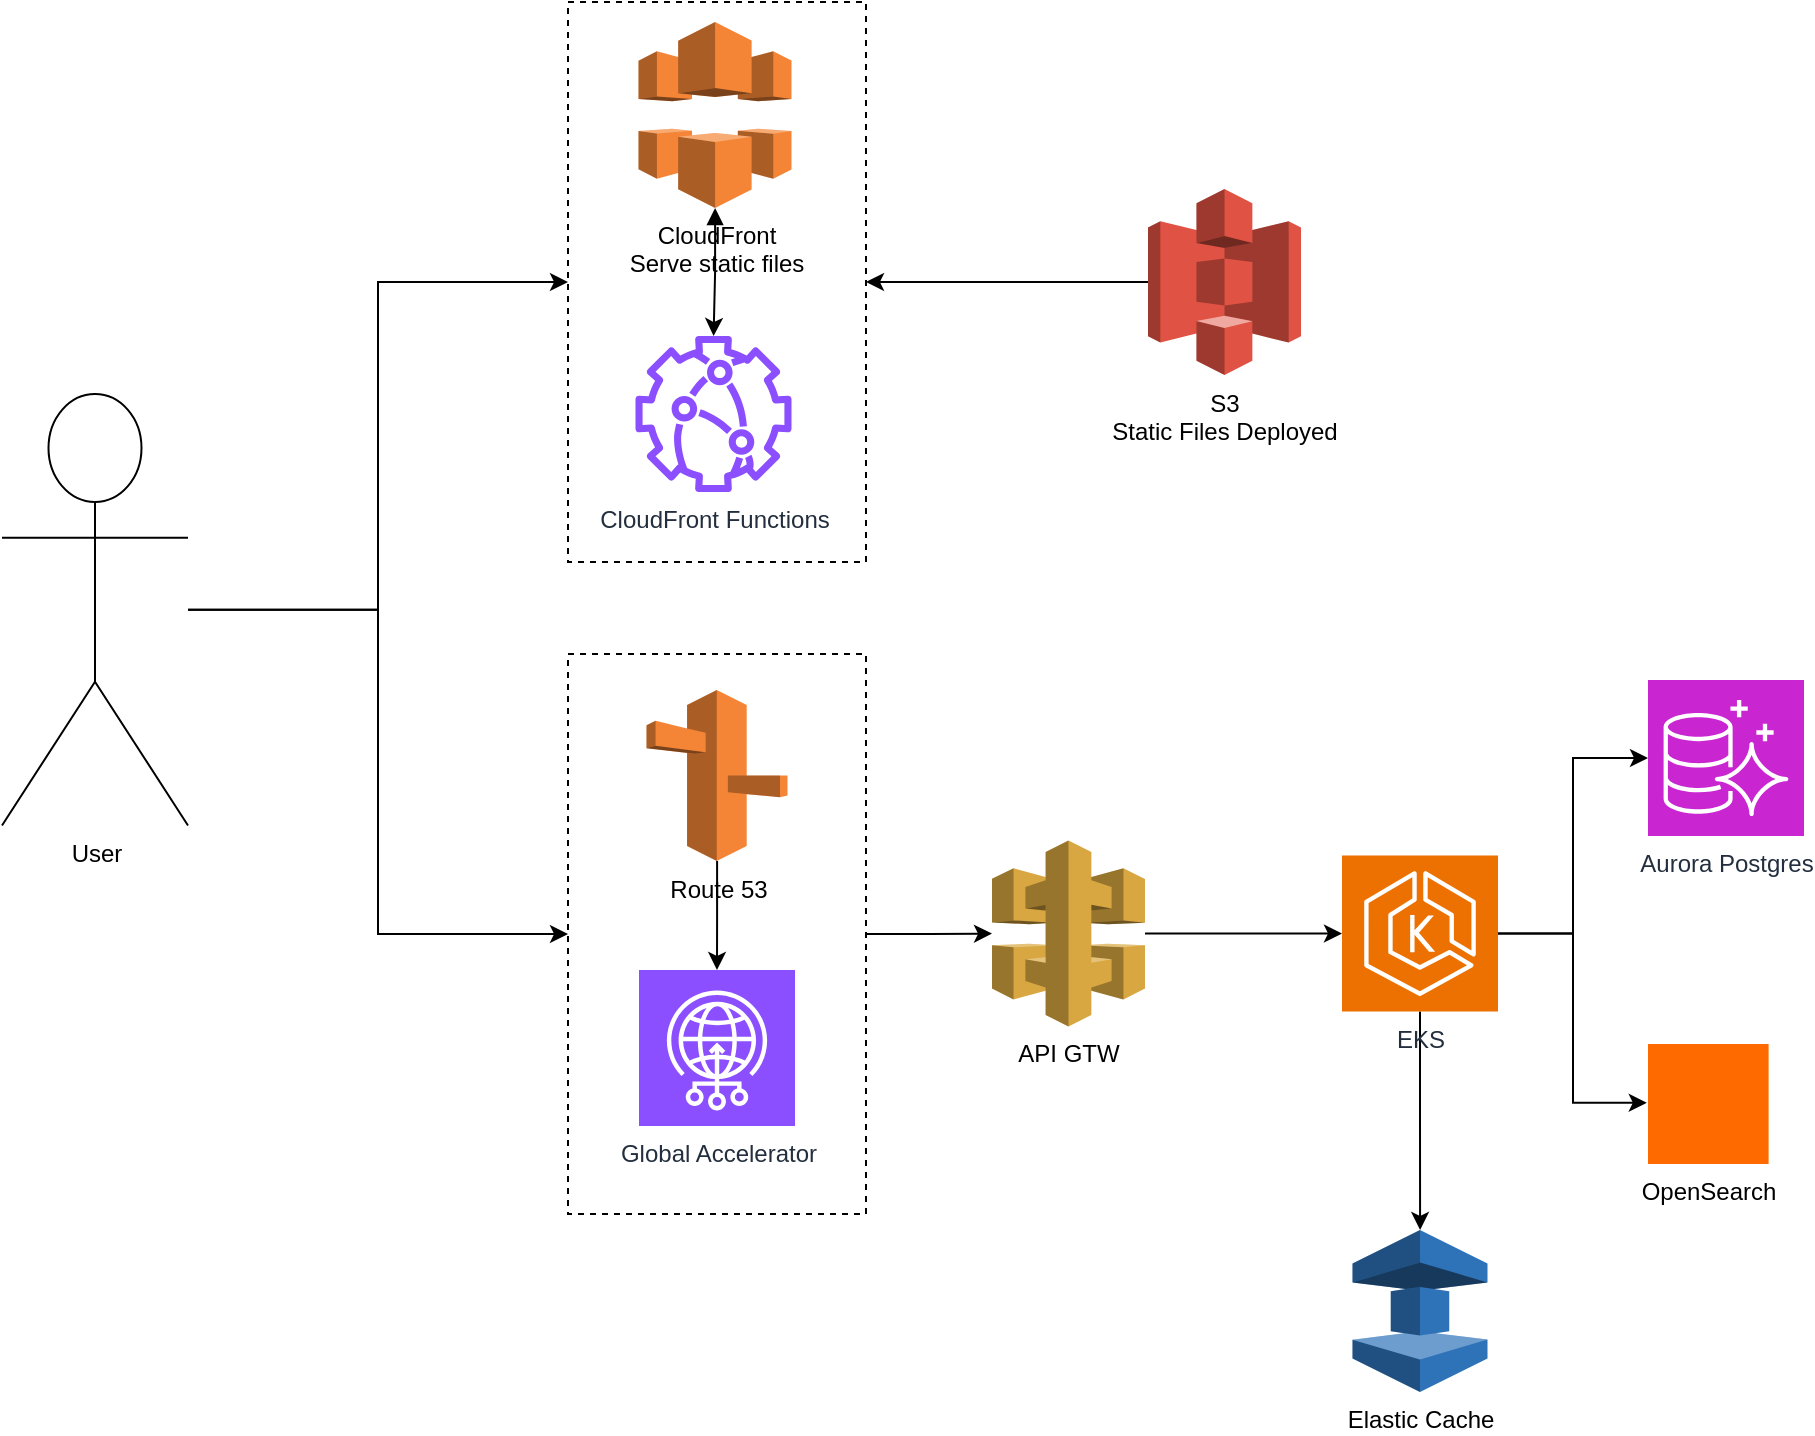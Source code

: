 <mxfile version="27.1.6" pages="7">
  <diagram name="overview" id="khjMui8SULHRm5ARyRQg">
    <mxGraphModel dx="1415" dy="1007" grid="0" gridSize="10" guides="1" tooltips="1" connect="1" arrows="1" fold="1" page="0" pageScale="1" pageWidth="850" pageHeight="1100" math="0" shadow="0">
      <root>
        <mxCell id="0" />
        <mxCell id="1" parent="0" />
        <mxCell id="UzYDV7pSfleydXYVI9vg-31" value="" style="rounded=0;whiteSpace=wrap;html=1;dashed=1;" parent="1" vertex="1">
          <mxGeometry x="211" y="426" width="149" height="280" as="geometry" />
        </mxCell>
        <mxCell id="UzYDV7pSfleydXYVI9vg-10" value="" style="rounded=0;whiteSpace=wrap;html=1;dashed=1;" parent="1" vertex="1">
          <mxGeometry x="211" y="100" width="149" height="280" as="geometry" />
        </mxCell>
        <mxCell id="UzYDV7pSfleydXYVI9vg-9" style="edgeStyle=orthogonalEdgeStyle;rounded=0;orthogonalLoop=1;jettySize=auto;html=1;entryX=0;entryY=0.5;entryDx=0;entryDy=0;" parent="1" source="UzYDV7pSfleydXYVI9vg-1" target="UzYDV7pSfleydXYVI9vg-10" edge="1">
          <mxGeometry relative="1" as="geometry" />
        </mxCell>
        <mxCell id="UzYDV7pSfleydXYVI9vg-12" style="edgeStyle=orthogonalEdgeStyle;rounded=0;orthogonalLoop=1;jettySize=auto;html=1;entryX=0;entryY=0.5;entryDx=0;entryDy=0;" parent="1" source="UzYDV7pSfleydXYVI9vg-1" target="UzYDV7pSfleydXYVI9vg-31" edge="1">
          <mxGeometry relative="1" as="geometry" />
        </mxCell>
        <mxCell id="UzYDV7pSfleydXYVI9vg-1" value="User" style="shape=umlActor;verticalLabelPosition=bottom;verticalAlign=top;html=1;outlineConnect=0;" parent="1" vertex="1">
          <mxGeometry x="-72" y="296" width="93" height="215.75" as="geometry" />
        </mxCell>
        <mxCell id="UzYDV7pSfleydXYVI9vg-4" style="edgeStyle=orthogonalEdgeStyle;rounded=0;orthogonalLoop=1;jettySize=auto;html=1;entryX=1;entryY=0.5;entryDx=0;entryDy=0;" parent="1" source="UzYDV7pSfleydXYVI9vg-2" target="UzYDV7pSfleydXYVI9vg-10" edge="1">
          <mxGeometry relative="1" as="geometry" />
        </mxCell>
        <mxCell id="UzYDV7pSfleydXYVI9vg-2" value="S3&lt;br&gt;Static Files Deployed" style="outlineConnect=0;dashed=0;verticalLabelPosition=bottom;verticalAlign=top;align=center;html=1;shape=mxgraph.aws3.s3;fillColor=#E05243;gradientColor=none;" parent="1" vertex="1">
          <mxGeometry x="501" y="193.5" width="76.5" height="93" as="geometry" />
        </mxCell>
        <mxCell id="UzYDV7pSfleydXYVI9vg-7" style="edgeStyle=orthogonalEdgeStyle;rounded=0;orthogonalLoop=1;jettySize=auto;html=1;startArrow=block;startFill=1;" parent="1" source="UzYDV7pSfleydXYVI9vg-3" target="3O1eICE3V5ZhLmUcmQr_-1" edge="1">
          <mxGeometry relative="1" as="geometry">
            <mxPoint x="284.5" y="274" as="targetPoint" />
          </mxGeometry>
        </mxCell>
        <mxCell id="UzYDV7pSfleydXYVI9vg-3" value="CloudFront&lt;br&gt;Serve static files" style="outlineConnect=0;dashed=0;verticalLabelPosition=bottom;verticalAlign=top;align=center;html=1;shape=mxgraph.aws3.cloudfront;fillColor=#F58536;gradientColor=none;" parent="1" vertex="1">
          <mxGeometry x="246.25" y="110" width="76.5" height="93" as="geometry" />
        </mxCell>
        <mxCell id="UzYDV7pSfleydXYVI9vg-14" style="edgeStyle=orthogonalEdgeStyle;rounded=0;orthogonalLoop=1;jettySize=auto;html=1;exitX=1;exitY=0.5;exitDx=0;exitDy=0;" parent="1" source="UzYDV7pSfleydXYVI9vg-31" target="UzYDV7pSfleydXYVI9vg-13" edge="1">
          <mxGeometry relative="1" as="geometry" />
        </mxCell>
        <mxCell id="UzYDV7pSfleydXYVI9vg-32" style="edgeStyle=orthogonalEdgeStyle;rounded=0;orthogonalLoop=1;jettySize=auto;html=1;" parent="1" source="UzYDV7pSfleydXYVI9vg-11" target="UzYDV7pSfleydXYVI9vg-30" edge="1">
          <mxGeometry relative="1" as="geometry" />
        </mxCell>
        <mxCell id="UzYDV7pSfleydXYVI9vg-11" value="Route 53" style="outlineConnect=0;dashed=0;verticalLabelPosition=bottom;verticalAlign=top;align=center;html=1;shape=mxgraph.aws3.route_53;fillColor=#F58536;gradientColor=none;" parent="1" vertex="1">
          <mxGeometry x="250.25" y="444" width="70.5" height="85.5" as="geometry" />
        </mxCell>
        <mxCell id="UzYDV7pSfleydXYVI9vg-16" style="edgeStyle=orthogonalEdgeStyle;rounded=0;orthogonalLoop=1;jettySize=auto;html=1;" parent="1" source="UzYDV7pSfleydXYVI9vg-13" target="UzYDV7pSfleydXYVI9vg-15" edge="1">
          <mxGeometry relative="1" as="geometry" />
        </mxCell>
        <mxCell id="UzYDV7pSfleydXYVI9vg-13" value="API GTW" style="outlineConnect=0;dashed=0;verticalLabelPosition=bottom;verticalAlign=top;align=center;html=1;shape=mxgraph.aws3.api_gateway;fillColor=#D9A741;gradientColor=none;" parent="1" vertex="1">
          <mxGeometry x="423" y="519.25" width="76.5" height="93" as="geometry" />
        </mxCell>
        <mxCell id="UzYDV7pSfleydXYVI9vg-25" style="edgeStyle=orthogonalEdgeStyle;rounded=0;orthogonalLoop=1;jettySize=auto;html=1;" parent="1" source="UzYDV7pSfleydXYVI9vg-15" target="UzYDV7pSfleydXYVI9vg-24" edge="1">
          <mxGeometry relative="1" as="geometry" />
        </mxCell>
        <mxCell id="UzYDV7pSfleydXYVI9vg-28" style="edgeStyle=orthogonalEdgeStyle;rounded=0;orthogonalLoop=1;jettySize=auto;html=1;entryX=0;entryY=0.5;entryDx=0;entryDy=0;entryPerimeter=0;" parent="1" source="UzYDV7pSfleydXYVI9vg-15" target="UzYDV7pSfleydXYVI9vg-26" edge="1">
          <mxGeometry relative="1" as="geometry" />
        </mxCell>
        <mxCell id="3O1eICE3V5ZhLmUcmQr_-3" style="edgeStyle=orthogonalEdgeStyle;rounded=0;orthogonalLoop=1;jettySize=auto;html=1;entryX=-0.01;entryY=0.49;entryDx=0;entryDy=0;entryPerimeter=0;" edge="1" parent="1" source="UzYDV7pSfleydXYVI9vg-15" target="3O1eICE3V5ZhLmUcmQr_-2">
          <mxGeometry relative="1" as="geometry">
            <mxPoint x="836" y="604.75" as="sourcePoint" />
          </mxGeometry>
        </mxCell>
        <mxCell id="UzYDV7pSfleydXYVI9vg-15" value="EKS" style="sketch=0;points=[[0,0,0],[0.25,0,0],[0.5,0,0],[0.75,0,0],[1,0,0],[0,1,0],[0.25,1,0],[0.5,1,0],[0.75,1,0],[1,1,0],[0,0.25,0],[0,0.5,0],[0,0.75,0],[1,0.25,0],[1,0.5,0],[1,0.75,0]];outlineConnect=0;fontColor=#232F3E;fillColor=#ED7100;strokeColor=#ffffff;dashed=0;verticalLabelPosition=bottom;verticalAlign=top;align=center;html=1;fontSize=12;fontStyle=0;aspect=fixed;shape=mxgraph.aws4.resourceIcon;resIcon=mxgraph.aws4.eks;" parent="1" vertex="1">
          <mxGeometry x="598" y="526.75" width="78" height="78" as="geometry" />
        </mxCell>
        <mxCell id="UzYDV7pSfleydXYVI9vg-24" value="Elastic Cache" style="outlineConnect=0;dashed=0;verticalLabelPosition=bottom;verticalAlign=top;align=center;html=1;shape=mxgraph.aws3.elasticache;fillColor=#2E73B8;gradientColor=none;" parent="1" vertex="1">
          <mxGeometry x="603.25" y="714" width="67.5" height="81" as="geometry" />
        </mxCell>
        <mxCell id="UzYDV7pSfleydXYVI9vg-26" value="Aurora Postgres" style="sketch=0;points=[[0,0,0],[0.25,0,0],[0.5,0,0],[0.75,0,0],[1,0,0],[0,1,0],[0.25,1,0],[0.5,1,0],[0.75,1,0],[1,1,0],[0,0.25,0],[0,0.5,0],[0,0.75,0],[1,0.25,0],[1,0.5,0],[1,0.75,0]];outlineConnect=0;fontColor=#232F3E;fillColor=#C925D1;strokeColor=#ffffff;dashed=0;verticalLabelPosition=bottom;verticalAlign=top;align=center;html=1;fontSize=12;fontStyle=0;aspect=fixed;shape=mxgraph.aws4.resourceIcon;resIcon=mxgraph.aws4.aurora;" parent="1" vertex="1">
          <mxGeometry x="751" y="439" width="78" height="78" as="geometry" />
        </mxCell>
        <mxCell id="UzYDV7pSfleydXYVI9vg-30" value="Global Accelerator" style="sketch=0;points=[[0,0,0],[0.25,0,0],[0.5,0,0],[0.75,0,0],[1,0,0],[0,1,0],[0.25,1,0],[0.5,1,0],[0.75,1,0],[1,1,0],[0,0.25,0],[0,0.5,0],[0,0.75,0],[1,0.25,0],[1,0.5,0],[1,0.75,0]];outlineConnect=0;fontColor=#232F3E;fillColor=#8C4FFF;strokeColor=#ffffff;dashed=0;verticalLabelPosition=bottom;verticalAlign=top;align=center;html=1;fontSize=12;fontStyle=0;aspect=fixed;shape=mxgraph.aws4.resourceIcon;resIcon=mxgraph.aws4.global_accelerator;" parent="1" vertex="1">
          <mxGeometry x="246.5" y="584" width="78" height="78" as="geometry" />
        </mxCell>
        <mxCell id="3O1eICE3V5ZhLmUcmQr_-1" value="CloudFront Functions" style="sketch=0;outlineConnect=0;fontColor=#232F3E;gradientColor=none;fillColor=#8C4FFF;strokeColor=none;dashed=0;verticalLabelPosition=bottom;verticalAlign=top;align=center;html=1;fontSize=12;fontStyle=0;aspect=fixed;pointerEvents=1;shape=mxgraph.aws4.cloudfront_functions;" vertex="1" parent="1">
          <mxGeometry x="244.75" y="267" width="78" height="78" as="geometry" />
        </mxCell>
        <mxCell id="3O1eICE3V5ZhLmUcmQr_-2" value="OpenSearch" style="points=[];aspect=fixed;html=1;align=center;shadow=0;dashed=0;fillColor=#FF6A00;strokeColor=none;shape=mxgraph.alibaba_cloud.opensearch;verticalAlign=top;labelPosition=center;verticalLabelPosition=bottom;" vertex="1" parent="1">
          <mxGeometry x="751" y="621" width="60.3" height="60" as="geometry" />
        </mxCell>
      </root>
    </mxGraphModel>
  </diagram>
  <diagram id="BGZHWTWwNWjGH87uwMEw" name="deployment">
    <mxGraphModel dx="1254" dy="1007" grid="0" gridSize="10" guides="1" tooltips="1" connect="1" arrows="1" fold="1" page="0" pageScale="1" pageWidth="850" pageHeight="1100" math="0" shadow="0">
      <root>
        <mxCell id="0" />
        <mxCell id="1" parent="0" />
        <mxCell id="0XEMuGiK4ZWqo2sjq5a6-28" style="edgeStyle=orthogonalEdgeStyle;rounded=0;orthogonalLoop=1;jettySize=auto;html=1;dashed=1;exitX=0;exitY=0;exitDx=217;exitDy=296;exitPerimeter=0;" edge="1" parent="1" source="0XEMuGiK4ZWqo2sjq5a6-1" target="0XEMuGiK4ZWqo2sjq5a6-21">
          <mxGeometry relative="1" as="geometry" />
        </mxCell>
        <mxCell id="0XEMuGiK4ZWqo2sjq5a6-1" value="Microservices" style="shape=cube;whiteSpace=wrap;html=1;boundedLbl=1;backgroundOutline=1;darkOpacity=0.05;darkOpacity2=0.1;verticalAlign=top;" vertex="1" parent="1">
          <mxGeometry x="53" y="313" width="414" height="296" as="geometry" />
        </mxCell>
        <mxCell id="0XEMuGiK4ZWqo2sjq5a6-2" value="product.jar" style="html=1;outlineConnect=0;whiteSpace=wrap;fillColor=#AFFFAF;shape=mxgraph.archimate3.application;appType=equipment;archiType=square;" vertex="1" parent="1">
          <mxGeometry x="99" y="379.5" width="150" height="75" as="geometry" />
        </mxCell>
        <mxCell id="0XEMuGiK4ZWqo2sjq5a6-3" value="Deployment Spec" style="swimlane;fontStyle=0;childLayout=stackLayout;horizontal=1;startSize=30;horizontalStack=0;resizeParent=1;resizeParentMax=0;resizeLast=0;collapsible=1;marginBottom=0;whiteSpace=wrap;html=1;" vertex="1" parent="1">
          <mxGeometry x="298" y="372" width="140" height="90" as="geometry" />
        </mxCell>
        <mxCell id="0XEMuGiK4ZWqo2sjq5a6-4" value="Dockerfile" style="text;strokeColor=none;fillColor=none;align=left;verticalAlign=middle;spacingLeft=4;spacingRight=4;overflow=hidden;points=[[0,0.5],[1,0.5]];portConstraint=eastwest;rotatable=0;whiteSpace=wrap;html=1;" vertex="1" parent="0XEMuGiK4ZWqo2sjq5a6-3">
          <mxGeometry y="30" width="140" height="30" as="geometry" />
        </mxCell>
        <mxCell id="0XEMuGiK4ZWqo2sjq5a6-5" value="deployment.yml" style="text;strokeColor=none;fillColor=none;align=left;verticalAlign=middle;spacingLeft=4;spacingRight=4;overflow=hidden;points=[[0,0.5],[1,0.5]];portConstraint=eastwest;rotatable=0;whiteSpace=wrap;html=1;" vertex="1" parent="0XEMuGiK4ZWqo2sjq5a6-3">
          <mxGeometry y="60" width="140" height="30" as="geometry" />
        </mxCell>
        <mxCell id="0XEMuGiK4ZWqo2sjq5a6-8" value="user.jar" style="html=1;outlineConnect=0;whiteSpace=wrap;fillColor=#AFFFAF;shape=mxgraph.archimate3.application;appType=equipment;archiType=square;" vertex="1" parent="1">
          <mxGeometry x="99" y="498.5" width="150" height="75" as="geometry" />
        </mxCell>
        <mxCell id="0XEMuGiK4ZWqo2sjq5a6-12" value="Docker Registry" style="shape=cube;whiteSpace=wrap;html=1;boundedLbl=1;backgroundOutline=1;darkOpacity=0.05;darkOpacity2=0.1;" vertex="1" parent="1">
          <mxGeometry x="539" y="401" width="192" height="120" as="geometry" />
        </mxCell>
        <mxCell id="0XEMuGiK4ZWqo2sjq5a6-13" style="edgeStyle=orthogonalEdgeStyle;rounded=0;orthogonalLoop=1;jettySize=auto;html=1;endArrow=none;startFill=0;" edge="1" parent="1" source="0XEMuGiK4ZWqo2sjq5a6-1" target="0XEMuGiK4ZWqo2sjq5a6-12">
          <mxGeometry relative="1" as="geometry" />
        </mxCell>
        <mxCell id="0XEMuGiK4ZWqo2sjq5a6-31" style="edgeStyle=orthogonalEdgeStyle;rounded=0;orthogonalLoop=1;jettySize=auto;html=1;" edge="1" parent="1" source="0XEMuGiK4ZWqo2sjq5a6-15" target="0XEMuGiK4ZWqo2sjq5a6-30">
          <mxGeometry relative="1" as="geometry" />
        </mxCell>
        <mxCell id="0XEMuGiK4ZWqo2sjq5a6-15" value="Web Application" style="shape=cube;whiteSpace=wrap;html=1;boundedLbl=1;backgroundOutline=1;darkOpacity=0.05;darkOpacity2=0.1;verticalAlign=top;" vertex="1" parent="1">
          <mxGeometry x="814" y="373.5" width="414" height="175" as="geometry" />
        </mxCell>
        <mxCell id="0XEMuGiK4ZWqo2sjq5a6-29" style="edgeStyle=orthogonalEdgeStyle;rounded=0;orthogonalLoop=1;jettySize=auto;html=1;endArrow=none;startFill=0;" edge="1" parent="1" source="0XEMuGiK4ZWqo2sjq5a6-16" target="0XEMuGiK4ZWqo2sjq5a6-17">
          <mxGeometry relative="1" as="geometry" />
        </mxCell>
        <mxCell id="0XEMuGiK4ZWqo2sjq5a6-16" value="UI" style="html=1;outlineConnect=0;whiteSpace=wrap;fillColor=#AFFFAF;shape=mxgraph.archimate3.application;appType=equipment;archiType=square;" vertex="1" parent="1">
          <mxGeometry x="860" y="440" width="150" height="75" as="geometry" />
        </mxCell>
        <mxCell id="0XEMuGiK4ZWqo2sjq5a6-17" value="Deployment Spec" style="swimlane;fontStyle=0;childLayout=stackLayout;horizontal=1;startSize=30;horizontalStack=0;resizeParent=1;resizeParentMax=0;resizeLast=0;collapsible=1;marginBottom=0;whiteSpace=wrap;html=1;" vertex="1" parent="1">
          <mxGeometry x="1059" y="432.5" width="140" height="90" as="geometry" />
        </mxCell>
        <mxCell id="0XEMuGiK4ZWqo2sjq5a6-18" value="Dockerfile" style="text;strokeColor=none;fillColor=none;align=left;verticalAlign=middle;spacingLeft=4;spacingRight=4;overflow=hidden;points=[[0,0.5],[1,0.5]];portConstraint=eastwest;rotatable=0;whiteSpace=wrap;html=1;" vertex="1" parent="0XEMuGiK4ZWqo2sjq5a6-17">
          <mxGeometry y="30" width="140" height="30" as="geometry" />
        </mxCell>
        <mxCell id="0XEMuGiK4ZWqo2sjq5a6-19" value="deployment.yml" style="text;strokeColor=none;fillColor=none;align=left;verticalAlign=middle;spacingLeft=4;spacingRight=4;overflow=hidden;points=[[0,0.5],[1,0.5]];portConstraint=eastwest;rotatable=0;whiteSpace=wrap;html=1;" vertex="1" parent="0XEMuGiK4ZWqo2sjq5a6-17">
          <mxGeometry y="60" width="140" height="30" as="geometry" />
        </mxCell>
        <mxCell id="0XEMuGiK4ZWqo2sjq5a6-20" style="edgeStyle=orthogonalEdgeStyle;rounded=0;orthogonalLoop=1;jettySize=auto;html=1;endArrow=none;startFill=0;" edge="1" parent="1" source="0XEMuGiK4ZWqo2sjq5a6-12" target="0XEMuGiK4ZWqo2sjq5a6-15">
          <mxGeometry relative="1" as="geometry">
            <mxPoint x="439" y="355" as="sourcePoint" />
            <mxPoint x="583" y="471" as="targetPoint" />
          </mxGeometry>
        </mxCell>
        <mxCell id="0XEMuGiK4ZWqo2sjq5a6-21" value="SQL Server" style="shape=cube;whiteSpace=wrap;html=1;boundedLbl=1;backgroundOutline=1;darkOpacity=0.05;darkOpacity2=0.1;verticalAlign=top;" vertex="1" parent="1">
          <mxGeometry x="146" y="713" width="249" height="175" as="geometry" />
        </mxCell>
        <mxCell id="0XEMuGiK4ZWqo2sjq5a6-22" value="Schema.sql" style="html=1;outlineConnect=0;whiteSpace=wrap;fillColor=#AFFFAF;shape=mxgraph.archimate3.application;appType=equipment;archiType=square;" vertex="1" parent="1">
          <mxGeometry x="201" y="784" width="150" height="75" as="geometry" />
        </mxCell>
        <mxCell id="0XEMuGiK4ZWqo2sjq5a6-23" value="Deployment Spec" style="swimlane;fontStyle=0;childLayout=stackLayout;horizontal=1;startSize=30;horizontalStack=0;resizeParent=1;resizeParentMax=0;resizeLast=0;collapsible=1;marginBottom=0;whiteSpace=wrap;html=1;" vertex="1" parent="1">
          <mxGeometry x="301" y="491" width="140" height="90" as="geometry" />
        </mxCell>
        <mxCell id="0XEMuGiK4ZWqo2sjq5a6-24" value="Dockerfile" style="text;strokeColor=none;fillColor=none;align=left;verticalAlign=middle;spacingLeft=4;spacingRight=4;overflow=hidden;points=[[0,0.5],[1,0.5]];portConstraint=eastwest;rotatable=0;whiteSpace=wrap;html=1;" vertex="1" parent="0XEMuGiK4ZWqo2sjq5a6-23">
          <mxGeometry y="30" width="140" height="30" as="geometry" />
        </mxCell>
        <mxCell id="0XEMuGiK4ZWqo2sjq5a6-25" value="deployment.yml" style="text;strokeColor=none;fillColor=none;align=left;verticalAlign=middle;spacingLeft=4;spacingRight=4;overflow=hidden;points=[[0,0.5],[1,0.5]];portConstraint=eastwest;rotatable=0;whiteSpace=wrap;html=1;" vertex="1" parent="0XEMuGiK4ZWqo2sjq5a6-23">
          <mxGeometry y="60" width="140" height="30" as="geometry" />
        </mxCell>
        <mxCell id="0XEMuGiK4ZWqo2sjq5a6-26" style="edgeStyle=orthogonalEdgeStyle;rounded=0;orthogonalLoop=1;jettySize=auto;html=1;endArrow=none;startFill=0;" edge="1" parent="1" source="0XEMuGiK4ZWqo2sjq5a6-2" target="0XEMuGiK4ZWqo2sjq5a6-3">
          <mxGeometry relative="1" as="geometry">
            <mxPoint x="477" y="495" as="sourcePoint" />
            <mxPoint x="621" y="527" as="targetPoint" />
          </mxGeometry>
        </mxCell>
        <mxCell id="0XEMuGiK4ZWqo2sjq5a6-27" style="edgeStyle=orthogonalEdgeStyle;rounded=0;orthogonalLoop=1;jettySize=auto;html=1;endArrow=none;startFill=0;" edge="1" parent="1" source="0XEMuGiK4ZWqo2sjq5a6-8" target="0XEMuGiK4ZWqo2sjq5a6-23">
          <mxGeometry relative="1" as="geometry">
            <mxPoint x="259" y="427" as="sourcePoint" />
            <mxPoint x="308" y="427" as="targetPoint" />
          </mxGeometry>
        </mxCell>
        <mxCell id="0XEMuGiK4ZWqo2sjq5a6-30" value="S3 Buket" style="shape=cube;whiteSpace=wrap;html=1;boundedLbl=1;backgroundOutline=1;darkOpacity=0.05;darkOpacity2=0.1;" vertex="1" parent="1">
          <mxGeometry x="925" y="646" width="192" height="120" as="geometry" />
        </mxCell>
      </root>
    </mxGraphModel>
  </diagram>
  <diagram id="TTeiqUfELaWEKGD71PHr" name="uc.search.product">
    <mxGraphModel dx="1415" dy="1407" grid="0" gridSize="10" guides="1" tooltips="1" connect="1" arrows="1" fold="1" page="0" pageScale="1" pageWidth="850" pageHeight="1100" math="0" shadow="0">
      <root>
        <mxCell id="0" />
        <mxCell id="1" parent="0" />
        <mxCell id="9o5SMapUrAs0YinHVHyk-2" value="Searching products" style="rounded=0;whiteSpace=wrap;html=1;verticalAlign=top;" vertex="1" parent="1">
          <mxGeometry x="41" y="-187" width="265" height="616" as="geometry" />
        </mxCell>
        <mxCell id="9o5SMapUrAs0YinHVHyk-4" style="edgeStyle=orthogonalEdgeStyle;rounded=0;orthogonalLoop=1;jettySize=auto;html=1;entryX=0;entryY=0.5;entryDx=0;entryDy=0;curved=1;" edge="1" parent="1" source="9o5SMapUrAs0YinHVHyk-1" target="9o5SMapUrAs0YinHVHyk-3">
          <mxGeometry relative="1" as="geometry" />
        </mxCell>
        <mxCell id="9o5SMapUrAs0YinHVHyk-1" value="User" style="shape=umlActor;verticalLabelPosition=bottom;verticalAlign=top;html=1;outlineConnect=0;" vertex="1" parent="1">
          <mxGeometry x="-144" y="67" width="58" height="110" as="geometry" />
        </mxCell>
        <mxCell id="9o5SMapUrAs0YinHVHyk-3" value="Login" style="ellipse;whiteSpace=wrap;html=1;" vertex="1" parent="1">
          <mxGeometry x="113.5" y="-137" width="120" height="80" as="geometry" />
        </mxCell>
        <mxCell id="9o5SMapUrAs0YinHVHyk-5" value="Access products search page" style="ellipse;whiteSpace=wrap;html=1;" vertex="1" parent="1">
          <mxGeometry x="113.5" y="-32" width="120" height="80" as="geometry" />
        </mxCell>
        <mxCell id="9o5SMapUrAs0YinHVHyk-6" value="See all products available based on history" style="ellipse;whiteSpace=wrap;html=1;" vertex="1" parent="1">
          <mxGeometry x="113.5" y="82" width="120" height="80" as="geometry" />
        </mxCell>
        <mxCell id="9o5SMapUrAs0YinHVHyk-7" value="Type a text into search field" style="ellipse;whiteSpace=wrap;html=1;" vertex="1" parent="1">
          <mxGeometry x="113.5" y="203" width="120" height="80" as="geometry" />
        </mxCell>
        <mxCell id="9o5SMapUrAs0YinHVHyk-8" value="See all products with similar names or description" style="ellipse;whiteSpace=wrap;html=1;" vertex="1" parent="1">
          <mxGeometry x="113.5" y="320" width="120" height="80" as="geometry" />
        </mxCell>
        <mxCell id="9o5SMapUrAs0YinHVHyk-9" style="edgeStyle=orthogonalEdgeStyle;rounded=0;orthogonalLoop=1;jettySize=auto;html=1;entryX=0;entryY=0.5;entryDx=0;entryDy=0;curved=1;" edge="1" parent="1" source="9o5SMapUrAs0YinHVHyk-1" target="9o5SMapUrAs0YinHVHyk-5">
          <mxGeometry relative="1" as="geometry">
            <mxPoint x="-116" y="148" as="sourcePoint" />
            <mxPoint x="124" y="-87" as="targetPoint" />
          </mxGeometry>
        </mxCell>
        <mxCell id="9o5SMapUrAs0YinHVHyk-10" style="edgeStyle=orthogonalEdgeStyle;rounded=0;orthogonalLoop=1;jettySize=auto;html=1;entryX=0;entryY=0.5;entryDx=0;entryDy=0;curved=1;" edge="1" parent="1" source="9o5SMapUrAs0YinHVHyk-1" target="9o5SMapUrAs0YinHVHyk-6">
          <mxGeometry relative="1" as="geometry">
            <mxPoint x="-116" y="148" as="sourcePoint" />
            <mxPoint x="134" y="-77" as="targetPoint" />
          </mxGeometry>
        </mxCell>
        <mxCell id="9o5SMapUrAs0YinHVHyk-11" style="edgeStyle=orthogonalEdgeStyle;rounded=0;orthogonalLoop=1;jettySize=auto;html=1;entryX=0;entryY=0.5;entryDx=0;entryDy=0;curved=1;" edge="1" parent="1" source="9o5SMapUrAs0YinHVHyk-1" target="9o5SMapUrAs0YinHVHyk-7">
          <mxGeometry relative="1" as="geometry">
            <mxPoint x="-106" y="158" as="sourcePoint" />
            <mxPoint x="144" y="-67" as="targetPoint" />
          </mxGeometry>
        </mxCell>
        <mxCell id="9o5SMapUrAs0YinHVHyk-12" style="edgeStyle=orthogonalEdgeStyle;rounded=0;orthogonalLoop=1;jettySize=auto;html=1;entryX=0;entryY=0.5;entryDx=0;entryDy=0;curved=1;" edge="1" parent="1" source="9o5SMapUrAs0YinHVHyk-1" target="9o5SMapUrAs0YinHVHyk-8">
          <mxGeometry relative="1" as="geometry">
            <mxPoint x="-96" y="168" as="sourcePoint" />
            <mxPoint x="154" y="-57" as="targetPoint" />
          </mxGeometry>
        </mxCell>
      </root>
    </mxGraphModel>
  </diagram>
  <diagram name="uc.post.product" id="K6IPCTsHUYz8npWNONGt">
    <mxGraphModel dx="1415" dy="1407" grid="0" gridSize="10" guides="1" tooltips="1" connect="1" arrows="1" fold="1" page="0" pageScale="1" pageWidth="850" pageHeight="1100" math="0" shadow="0">
      <root>
        <mxCell id="Kw_1Bd73v6K3SihxDMfR-0" />
        <mxCell id="Kw_1Bd73v6K3SihxDMfR-1" parent="Kw_1Bd73v6K3SihxDMfR-0" />
        <mxCell id="Kw_1Bd73v6K3SihxDMfR-2" value="Posting products" style="rounded=0;whiteSpace=wrap;html=1;verticalAlign=top;" vertex="1" parent="Kw_1Bd73v6K3SihxDMfR-1">
          <mxGeometry x="41" y="-187" width="265" height="728" as="geometry" />
        </mxCell>
        <mxCell id="Kw_1Bd73v6K3SihxDMfR-3" style="edgeStyle=orthogonalEdgeStyle;rounded=0;orthogonalLoop=1;jettySize=auto;html=1;entryX=0;entryY=0.5;entryDx=0;entryDy=0;curved=1;" edge="1" parent="Kw_1Bd73v6K3SihxDMfR-1" source="Kw_1Bd73v6K3SihxDMfR-4" target="Kw_1Bd73v6K3SihxDMfR-5">
          <mxGeometry relative="1" as="geometry" />
        </mxCell>
        <mxCell id="Kw_1Bd73v6K3SihxDMfR-4" value="User" style="shape=umlActor;verticalLabelPosition=bottom;verticalAlign=top;html=1;outlineConnect=0;" vertex="1" parent="Kw_1Bd73v6K3SihxDMfR-1">
          <mxGeometry x="-144" y="67" width="58" height="110" as="geometry" />
        </mxCell>
        <mxCell id="Kw_1Bd73v6K3SihxDMfR-5" value="Login" style="ellipse;whiteSpace=wrap;html=1;" vertex="1" parent="Kw_1Bd73v6K3SihxDMfR-1">
          <mxGeometry x="113.5" y="-137" width="120" height="80" as="geometry" />
        </mxCell>
        <mxCell id="Kw_1Bd73v6K3SihxDMfR-6" value="Access product management page" style="ellipse;whiteSpace=wrap;html=1;" vertex="1" parent="Kw_1Bd73v6K3SihxDMfR-1">
          <mxGeometry x="113.5" y="-32" width="120" height="80" as="geometry" />
        </mxCell>
        <mxCell id="Kw_1Bd73v6K3SihxDMfR-7" value="See all products saved previously" style="ellipse;whiteSpace=wrap;html=1;" vertex="1" parent="Kw_1Bd73v6K3SihxDMfR-1">
          <mxGeometry x="113.5" y="82" width="120" height="80" as="geometry" />
        </mxCell>
        <mxCell id="Kw_1Bd73v6K3SihxDMfR-8" value="Click to add new product" style="ellipse;whiteSpace=wrap;html=1;" vertex="1" parent="Kw_1Bd73v6K3SihxDMfR-1">
          <mxGeometry x="113.5" y="203" width="120" height="80" as="geometry" />
        </mxCell>
        <mxCell id="Kw_1Bd73v6K3SihxDMfR-9" value="Fill product details and add pictures" style="ellipse;whiteSpace=wrap;html=1;" vertex="1" parent="Kw_1Bd73v6K3SihxDMfR-1">
          <mxGeometry x="113.5" y="320" width="120" height="80" as="geometry" />
        </mxCell>
        <mxCell id="Kw_1Bd73v6K3SihxDMfR-10" style="edgeStyle=orthogonalEdgeStyle;rounded=0;orthogonalLoop=1;jettySize=auto;html=1;entryX=0;entryY=0.5;entryDx=0;entryDy=0;curved=1;" edge="1" parent="Kw_1Bd73v6K3SihxDMfR-1" source="Kw_1Bd73v6K3SihxDMfR-4" target="Kw_1Bd73v6K3SihxDMfR-6">
          <mxGeometry relative="1" as="geometry">
            <mxPoint x="-116" y="148" as="sourcePoint" />
            <mxPoint x="124" y="-87" as="targetPoint" />
          </mxGeometry>
        </mxCell>
        <mxCell id="Kw_1Bd73v6K3SihxDMfR-11" style="edgeStyle=orthogonalEdgeStyle;rounded=0;orthogonalLoop=1;jettySize=auto;html=1;entryX=0;entryY=0.5;entryDx=0;entryDy=0;curved=1;" edge="1" parent="Kw_1Bd73v6K3SihxDMfR-1" source="Kw_1Bd73v6K3SihxDMfR-4" target="Kw_1Bd73v6K3SihxDMfR-7">
          <mxGeometry relative="1" as="geometry">
            <mxPoint x="-116" y="148" as="sourcePoint" />
            <mxPoint x="134" y="-77" as="targetPoint" />
          </mxGeometry>
        </mxCell>
        <mxCell id="Kw_1Bd73v6K3SihxDMfR-12" style="edgeStyle=orthogonalEdgeStyle;rounded=0;orthogonalLoop=1;jettySize=auto;html=1;entryX=0;entryY=0.5;entryDx=0;entryDy=0;curved=1;" edge="1" parent="Kw_1Bd73v6K3SihxDMfR-1" source="Kw_1Bd73v6K3SihxDMfR-4" target="Kw_1Bd73v6K3SihxDMfR-8">
          <mxGeometry relative="1" as="geometry">
            <mxPoint x="-106" y="158" as="sourcePoint" />
            <mxPoint x="144" y="-67" as="targetPoint" />
          </mxGeometry>
        </mxCell>
        <mxCell id="Kw_1Bd73v6K3SihxDMfR-13" style="edgeStyle=orthogonalEdgeStyle;rounded=0;orthogonalLoop=1;jettySize=auto;html=1;entryX=0;entryY=0.5;entryDx=0;entryDy=0;curved=1;" edge="1" parent="Kw_1Bd73v6K3SihxDMfR-1" source="Kw_1Bd73v6K3SihxDMfR-4" target="Kw_1Bd73v6K3SihxDMfR-9">
          <mxGeometry relative="1" as="geometry">
            <mxPoint x="-96" y="168" as="sourcePoint" />
            <mxPoint x="154" y="-57" as="targetPoint" />
          </mxGeometry>
        </mxCell>
        <mxCell id="0XgS5xXAaWVhfa4Fujdu-0" value="Save the product" style="ellipse;whiteSpace=wrap;html=1;" vertex="1" parent="Kw_1Bd73v6K3SihxDMfR-1">
          <mxGeometry x="113.5" y="429" width="120" height="80" as="geometry" />
        </mxCell>
        <mxCell id="0XgS5xXAaWVhfa4Fujdu-1" style="edgeStyle=orthogonalEdgeStyle;rounded=0;orthogonalLoop=1;jettySize=auto;html=1;entryX=0;entryY=0.5;entryDx=0;entryDy=0;curved=1;" edge="1" parent="Kw_1Bd73v6K3SihxDMfR-1" source="Kw_1Bd73v6K3SihxDMfR-4" target="0XgS5xXAaWVhfa4Fujdu-0">
          <mxGeometry relative="1" as="geometry">
            <mxPoint x="-76" y="132" as="sourcePoint" />
            <mxPoint x="124" y="370" as="targetPoint" />
          </mxGeometry>
        </mxCell>
      </root>
    </mxGraphModel>
  </diagram>
  <diagram name="uc.view.product" id="5NONjeqhp2zBOwEMkLan">
    <mxGraphModel dx="1415" dy="1007" grid="0" gridSize="10" guides="1" tooltips="1" connect="1" arrows="1" fold="1" page="0" pageScale="1" pageWidth="850" pageHeight="1100" math="0" shadow="0">
      <root>
        <mxCell id="38S99PAp9FkhOumt0H_u-0" />
        <mxCell id="38S99PAp9FkhOumt0H_u-1" parent="38S99PAp9FkhOumt0H_u-0" />
        <mxCell id="H_xGiDRHiHV_fbQGNWIw-0" value="View product details" style="rounded=0;whiteSpace=wrap;html=1;verticalAlign=top;" vertex="1" parent="38S99PAp9FkhOumt0H_u-1">
          <mxGeometry x="134" y="387" width="265" height="878" as="geometry" />
        </mxCell>
        <mxCell id="H_xGiDRHiHV_fbQGNWIw-1" style="edgeStyle=orthogonalEdgeStyle;rounded=0;orthogonalLoop=1;jettySize=auto;html=1;entryX=0;entryY=0.5;entryDx=0;entryDy=0;curved=1;" edge="1" parent="38S99PAp9FkhOumt0H_u-1" source="H_xGiDRHiHV_fbQGNWIw-2" target="H_xGiDRHiHV_fbQGNWIw-3">
          <mxGeometry relative="1" as="geometry" />
        </mxCell>
        <mxCell id="H_xGiDRHiHV_fbQGNWIw-2" value="User" style="shape=umlActor;verticalLabelPosition=bottom;verticalAlign=top;html=1;outlineConnect=0;" vertex="1" parent="38S99PAp9FkhOumt0H_u-1">
          <mxGeometry x="-51" y="641" width="58" height="110" as="geometry" />
        </mxCell>
        <mxCell id="H_xGiDRHiHV_fbQGNWIw-3" value="Login" style="ellipse;whiteSpace=wrap;html=1;" vertex="1" parent="38S99PAp9FkhOumt0H_u-1">
          <mxGeometry x="206.5" y="437" width="120" height="80" as="geometry" />
        </mxCell>
        <mxCell id="H_xGiDRHiHV_fbQGNWIw-4" value="Access products search page" style="ellipse;whiteSpace=wrap;html=1;" vertex="1" parent="38S99PAp9FkhOumt0H_u-1">
          <mxGeometry x="206.5" y="542" width="120" height="80" as="geometry" />
        </mxCell>
        <mxCell id="H_xGiDRHiHV_fbQGNWIw-5" value="See all products available based on history" style="ellipse;whiteSpace=wrap;html=1;" vertex="1" parent="38S99PAp9FkhOumt0H_u-1">
          <mxGeometry x="206.5" y="656" width="120" height="80" as="geometry" />
        </mxCell>
        <mxCell id="H_xGiDRHiHV_fbQGNWIw-6" value="Type a text into search field" style="ellipse;whiteSpace=wrap;html=1;" vertex="1" parent="38S99PAp9FkhOumt0H_u-1">
          <mxGeometry x="206.5" y="777" width="120" height="80" as="geometry" />
        </mxCell>
        <mxCell id="H_xGiDRHiHV_fbQGNWIw-7" value="See all products with similar names or description" style="ellipse;whiteSpace=wrap;html=1;" vertex="1" parent="38S99PAp9FkhOumt0H_u-1">
          <mxGeometry x="206.5" y="894" width="120" height="80" as="geometry" />
        </mxCell>
        <mxCell id="H_xGiDRHiHV_fbQGNWIw-8" style="edgeStyle=orthogonalEdgeStyle;rounded=0;orthogonalLoop=1;jettySize=auto;html=1;entryX=0;entryY=0.5;entryDx=0;entryDy=0;curved=1;" edge="1" parent="38S99PAp9FkhOumt0H_u-1" source="H_xGiDRHiHV_fbQGNWIw-2" target="H_xGiDRHiHV_fbQGNWIw-4">
          <mxGeometry relative="1" as="geometry">
            <mxPoint x="-23" y="722" as="sourcePoint" />
            <mxPoint x="217" y="487" as="targetPoint" />
          </mxGeometry>
        </mxCell>
        <mxCell id="H_xGiDRHiHV_fbQGNWIw-9" style="edgeStyle=orthogonalEdgeStyle;rounded=0;orthogonalLoop=1;jettySize=auto;html=1;entryX=0;entryY=0.5;entryDx=0;entryDy=0;curved=1;" edge="1" parent="38S99PAp9FkhOumt0H_u-1" source="H_xGiDRHiHV_fbQGNWIw-2" target="H_xGiDRHiHV_fbQGNWIw-5">
          <mxGeometry relative="1" as="geometry">
            <mxPoint x="-23" y="722" as="sourcePoint" />
            <mxPoint x="227" y="497" as="targetPoint" />
          </mxGeometry>
        </mxCell>
        <mxCell id="H_xGiDRHiHV_fbQGNWIw-10" style="edgeStyle=orthogonalEdgeStyle;rounded=0;orthogonalLoop=1;jettySize=auto;html=1;entryX=0;entryY=0.5;entryDx=0;entryDy=0;curved=1;" edge="1" parent="38S99PAp9FkhOumt0H_u-1" source="H_xGiDRHiHV_fbQGNWIw-2" target="H_xGiDRHiHV_fbQGNWIw-6">
          <mxGeometry relative="1" as="geometry">
            <mxPoint x="-13" y="732" as="sourcePoint" />
            <mxPoint x="237" y="507" as="targetPoint" />
          </mxGeometry>
        </mxCell>
        <mxCell id="H_xGiDRHiHV_fbQGNWIw-11" style="edgeStyle=orthogonalEdgeStyle;rounded=0;orthogonalLoop=1;jettySize=auto;html=1;entryX=0;entryY=0.5;entryDx=0;entryDy=0;curved=1;" edge="1" parent="38S99PAp9FkhOumt0H_u-1" source="H_xGiDRHiHV_fbQGNWIw-2" target="H_xGiDRHiHV_fbQGNWIw-7">
          <mxGeometry relative="1" as="geometry">
            <mxPoint x="-3" y="742" as="sourcePoint" />
            <mxPoint x="247" y="517" as="targetPoint" />
          </mxGeometry>
        </mxCell>
        <mxCell id="H_xGiDRHiHV_fbQGNWIw-12" value="Click on the desired product" style="ellipse;whiteSpace=wrap;html=1;" vertex="1" parent="38S99PAp9FkhOumt0H_u-1">
          <mxGeometry x="206.5" y="1017" width="120" height="80" as="geometry" />
        </mxCell>
        <mxCell id="H_xGiDRHiHV_fbQGNWIw-13" value="Open product page details" style="ellipse;whiteSpace=wrap;html=1;" vertex="1" parent="38S99PAp9FkhOumt0H_u-1">
          <mxGeometry x="206.5" y="1140" width="120" height="80" as="geometry" />
        </mxCell>
        <mxCell id="H_xGiDRHiHV_fbQGNWIw-14" style="edgeStyle=orthogonalEdgeStyle;rounded=0;orthogonalLoop=1;jettySize=auto;html=1;entryX=0;entryY=0.5;entryDx=0;entryDy=0;curved=1;" edge="1" parent="38S99PAp9FkhOumt0H_u-1" source="H_xGiDRHiHV_fbQGNWIw-2" target="H_xGiDRHiHV_fbQGNWIw-12">
          <mxGeometry relative="1" as="geometry">
            <mxPoint x="140" y="909" as="sourcePoint" />
            <mxPoint x="340" y="1147" as="targetPoint" />
          </mxGeometry>
        </mxCell>
        <mxCell id="H_xGiDRHiHV_fbQGNWIw-15" style="edgeStyle=orthogonalEdgeStyle;rounded=0;orthogonalLoop=1;jettySize=auto;html=1;entryX=0;entryY=0.5;entryDx=0;entryDy=0;curved=1;" edge="1" parent="38S99PAp9FkhOumt0H_u-1" source="H_xGiDRHiHV_fbQGNWIw-2" target="H_xGiDRHiHV_fbQGNWIw-13">
          <mxGeometry relative="1" as="geometry">
            <mxPoint x="207" y="986" as="sourcePoint" />
            <mxPoint x="407" y="1224" as="targetPoint" />
          </mxGeometry>
        </mxCell>
      </root>
    </mxGraphModel>
  </diagram>
  <diagram name="uc.review.product" id="epXCIIkdq_Fyb69L9Wql">
    <mxGraphModel dx="1415" dy="1007" grid="0" gridSize="10" guides="1" tooltips="1" connect="1" arrows="1" fold="1" page="0" pageScale="1" pageWidth="850" pageHeight="1100" math="0" shadow="0">
      <root>
        <mxCell id="oq7OtIhLeAKczP1z072B-0" />
        <mxCell id="oq7OtIhLeAKczP1z072B-1" parent="oq7OtIhLeAKczP1z072B-0" />
        <mxCell id="oq7OtIhLeAKczP1z072B-2" value="Reviewing products" style="rounded=0;whiteSpace=wrap;html=1;verticalAlign=top;" vertex="1" parent="oq7OtIhLeAKczP1z072B-1">
          <mxGeometry x="134" y="387" width="265" height="616" as="geometry" />
        </mxCell>
        <mxCell id="oq7OtIhLeAKczP1z072B-3" style="edgeStyle=orthogonalEdgeStyle;rounded=0;orthogonalLoop=1;jettySize=auto;html=1;entryX=0;entryY=0.5;entryDx=0;entryDy=0;curved=1;" edge="1" parent="oq7OtIhLeAKczP1z072B-1" source="oq7OtIhLeAKczP1z072B-4" target="oq7OtIhLeAKczP1z072B-5">
          <mxGeometry relative="1" as="geometry" />
        </mxCell>
        <mxCell id="oq7OtIhLeAKczP1z072B-4" value="User" style="shape=umlActor;verticalLabelPosition=bottom;verticalAlign=top;html=1;outlineConnect=0;" vertex="1" parent="oq7OtIhLeAKczP1z072B-1">
          <mxGeometry x="-51" y="641" width="58" height="110" as="geometry" />
        </mxCell>
        <mxCell id="oq7OtIhLeAKczP1z072B-5" value="Login" style="ellipse;whiteSpace=wrap;html=1;" vertex="1" parent="oq7OtIhLeAKczP1z072B-1">
          <mxGeometry x="206.5" y="437" width="120" height="80" as="geometry" />
        </mxCell>
        <mxCell id="oq7OtIhLeAKczP1z072B-6" value="Access products details page" style="ellipse;whiteSpace=wrap;html=1;" vertex="1" parent="oq7OtIhLeAKczP1z072B-1">
          <mxGeometry x="206.5" y="542" width="120" height="80" as="geometry" />
        </mxCell>
        <mxCell id="oq7OtIhLeAKczP1z072B-7" value="Click in &quot;Add Review&quot;" style="ellipse;whiteSpace=wrap;html=1;" vertex="1" parent="oq7OtIhLeAKczP1z072B-1">
          <mxGeometry x="206.5" y="656" width="120" height="80" as="geometry" />
        </mxCell>
        <mxCell id="oq7OtIhLeAKczP1z072B-8" value="Type a text into field" style="ellipse;whiteSpace=wrap;html=1;" vertex="1" parent="oq7OtIhLeAKczP1z072B-1">
          <mxGeometry x="206.5" y="777" width="120" height="80" as="geometry" />
        </mxCell>
        <mxCell id="oq7OtIhLeAKczP1z072B-9" value="Click on submit" style="ellipse;whiteSpace=wrap;html=1;" vertex="1" parent="oq7OtIhLeAKczP1z072B-1">
          <mxGeometry x="206.5" y="894" width="120" height="80" as="geometry" />
        </mxCell>
        <mxCell id="oq7OtIhLeAKczP1z072B-10" style="edgeStyle=orthogonalEdgeStyle;rounded=0;orthogonalLoop=1;jettySize=auto;html=1;entryX=0;entryY=0.5;entryDx=0;entryDy=0;curved=1;" edge="1" parent="oq7OtIhLeAKczP1z072B-1" source="oq7OtIhLeAKczP1z072B-4" target="oq7OtIhLeAKczP1z072B-6">
          <mxGeometry relative="1" as="geometry">
            <mxPoint x="-23" y="722" as="sourcePoint" />
            <mxPoint x="217" y="487" as="targetPoint" />
          </mxGeometry>
        </mxCell>
        <mxCell id="oq7OtIhLeAKczP1z072B-11" style="edgeStyle=orthogonalEdgeStyle;rounded=0;orthogonalLoop=1;jettySize=auto;html=1;entryX=0;entryY=0.5;entryDx=0;entryDy=0;curved=1;" edge="1" parent="oq7OtIhLeAKczP1z072B-1" source="oq7OtIhLeAKczP1z072B-4" target="oq7OtIhLeAKczP1z072B-7">
          <mxGeometry relative="1" as="geometry">
            <mxPoint x="-23" y="722" as="sourcePoint" />
            <mxPoint x="227" y="497" as="targetPoint" />
          </mxGeometry>
        </mxCell>
        <mxCell id="oq7OtIhLeAKczP1z072B-12" style="edgeStyle=orthogonalEdgeStyle;rounded=0;orthogonalLoop=1;jettySize=auto;html=1;entryX=0;entryY=0.5;entryDx=0;entryDy=0;curved=1;" edge="1" parent="oq7OtIhLeAKczP1z072B-1" source="oq7OtIhLeAKczP1z072B-4" target="oq7OtIhLeAKczP1z072B-8">
          <mxGeometry relative="1" as="geometry">
            <mxPoint x="-13" y="732" as="sourcePoint" />
            <mxPoint x="237" y="507" as="targetPoint" />
          </mxGeometry>
        </mxCell>
        <mxCell id="oq7OtIhLeAKczP1z072B-13" style="edgeStyle=orthogonalEdgeStyle;rounded=0;orthogonalLoop=1;jettySize=auto;html=1;entryX=0;entryY=0.5;entryDx=0;entryDy=0;curved=1;" edge="1" parent="oq7OtIhLeAKczP1z072B-1" source="oq7OtIhLeAKczP1z072B-4" target="oq7OtIhLeAKczP1z072B-9">
          <mxGeometry relative="1" as="geometry">
            <mxPoint x="-3" y="742" as="sourcePoint" />
            <mxPoint x="247" y="517" as="targetPoint" />
          </mxGeometry>
        </mxCell>
      </root>
    </mxGraphModel>
  </diagram>
  <diagram name="Copy of uc.review.product" id="2TFvBzBSwG4VuUi8CYqf">
    <mxGraphModel dx="1415" dy="1007" grid="0" gridSize="10" guides="1" tooltips="1" connect="1" arrows="1" fold="1" page="0" pageScale="1" pageWidth="850" pageHeight="1100" math="0" shadow="0">
      <root>
        <mxCell id="EZIhtyYXA__uUnwcr1X4-0" />
        <mxCell id="EZIhtyYXA__uUnwcr1X4-1" parent="EZIhtyYXA__uUnwcr1X4-0" />
        <mxCell id="EZIhtyYXA__uUnwcr1X4-2" value="Reviewing products" style="rounded=0;whiteSpace=wrap;html=1;verticalAlign=top;" vertex="1" parent="EZIhtyYXA__uUnwcr1X4-1">
          <mxGeometry x="134" y="387" width="265" height="738" as="geometry" />
        </mxCell>
        <mxCell id="EZIhtyYXA__uUnwcr1X4-3" style="edgeStyle=orthogonalEdgeStyle;rounded=0;orthogonalLoop=1;jettySize=auto;html=1;entryX=0;entryY=0.5;entryDx=0;entryDy=0;curved=1;" edge="1" parent="EZIhtyYXA__uUnwcr1X4-1" source="EZIhtyYXA__uUnwcr1X4-4" target="EZIhtyYXA__uUnwcr1X4-5">
          <mxGeometry relative="1" as="geometry" />
        </mxCell>
        <mxCell id="EZIhtyYXA__uUnwcr1X4-4" value="User" style="shape=umlActor;verticalLabelPosition=bottom;verticalAlign=top;html=1;outlineConnect=0;" vertex="1" parent="EZIhtyYXA__uUnwcr1X4-1">
          <mxGeometry x="-51" y="641" width="58" height="110" as="geometry" />
        </mxCell>
        <mxCell id="EZIhtyYXA__uUnwcr1X4-5" value="Login" style="ellipse;whiteSpace=wrap;html=1;" vertex="1" parent="EZIhtyYXA__uUnwcr1X4-1">
          <mxGeometry x="206.5" y="437" width="120" height="80" as="geometry" />
        </mxCell>
        <mxCell id="EZIhtyYXA__uUnwcr1X4-6" value="Access products details page" style="ellipse;whiteSpace=wrap;html=1;" vertex="1" parent="EZIhtyYXA__uUnwcr1X4-1">
          <mxGeometry x="206.5" y="542" width="120" height="80" as="geometry" />
        </mxCell>
        <mxCell id="EZIhtyYXA__uUnwcr1X4-7" value="Click in &quot;Add Comment&quot;" style="ellipse;whiteSpace=wrap;html=1;" vertex="1" parent="EZIhtyYXA__uUnwcr1X4-1">
          <mxGeometry x="206.5" y="656" width="120" height="80" as="geometry" />
        </mxCell>
        <mxCell id="EZIhtyYXA__uUnwcr1X4-8" value="Type a text into field" style="ellipse;whiteSpace=wrap;html=1;" vertex="1" parent="EZIhtyYXA__uUnwcr1X4-1">
          <mxGeometry x="206.5" y="777" width="120" height="80" as="geometry" />
        </mxCell>
        <mxCell id="EZIhtyYXA__uUnwcr1X4-9" value="Click on submit" style="ellipse;whiteSpace=wrap;html=1;" vertex="1" parent="EZIhtyYXA__uUnwcr1X4-1">
          <mxGeometry x="206.5" y="894" width="120" height="80" as="geometry" />
        </mxCell>
        <mxCell id="EZIhtyYXA__uUnwcr1X4-10" style="edgeStyle=orthogonalEdgeStyle;rounded=0;orthogonalLoop=1;jettySize=auto;html=1;entryX=0;entryY=0.5;entryDx=0;entryDy=0;curved=1;" edge="1" parent="EZIhtyYXA__uUnwcr1X4-1" source="EZIhtyYXA__uUnwcr1X4-4" target="EZIhtyYXA__uUnwcr1X4-6">
          <mxGeometry relative="1" as="geometry">
            <mxPoint x="-23" y="722" as="sourcePoint" />
            <mxPoint x="217" y="487" as="targetPoint" />
          </mxGeometry>
        </mxCell>
        <mxCell id="EZIhtyYXA__uUnwcr1X4-11" style="edgeStyle=orthogonalEdgeStyle;rounded=0;orthogonalLoop=1;jettySize=auto;html=1;entryX=0;entryY=0.5;entryDx=0;entryDy=0;curved=1;" edge="1" parent="EZIhtyYXA__uUnwcr1X4-1" source="EZIhtyYXA__uUnwcr1X4-4" target="EZIhtyYXA__uUnwcr1X4-7">
          <mxGeometry relative="1" as="geometry">
            <mxPoint x="-23" y="722" as="sourcePoint" />
            <mxPoint x="227" y="497" as="targetPoint" />
          </mxGeometry>
        </mxCell>
        <mxCell id="EZIhtyYXA__uUnwcr1X4-12" style="edgeStyle=orthogonalEdgeStyle;rounded=0;orthogonalLoop=1;jettySize=auto;html=1;entryX=0;entryY=0.5;entryDx=0;entryDy=0;curved=1;" edge="1" parent="EZIhtyYXA__uUnwcr1X4-1" source="EZIhtyYXA__uUnwcr1X4-4" target="EZIhtyYXA__uUnwcr1X4-8">
          <mxGeometry relative="1" as="geometry">
            <mxPoint x="-13" y="732" as="sourcePoint" />
            <mxPoint x="237" y="507" as="targetPoint" />
          </mxGeometry>
        </mxCell>
        <mxCell id="EZIhtyYXA__uUnwcr1X4-13" style="edgeStyle=orthogonalEdgeStyle;rounded=0;orthogonalLoop=1;jettySize=auto;html=1;entryX=0;entryY=0.5;entryDx=0;entryDy=0;curved=1;" edge="1" parent="EZIhtyYXA__uUnwcr1X4-1" source="EZIhtyYXA__uUnwcr1X4-4" target="EZIhtyYXA__uUnwcr1X4-9">
          <mxGeometry relative="1" as="geometry">
            <mxPoint x="-3" y="742" as="sourcePoint" />
            <mxPoint x="247" y="517" as="targetPoint" />
          </mxGeometry>
        </mxCell>
        <mxCell id="P5q7ayKY6TeGlErJj-Ii-0" value="Can select the &quot;Recommend&quot; Checkbox" style="ellipse;whiteSpace=wrap;html=1;" vertex="1" parent="EZIhtyYXA__uUnwcr1X4-1">
          <mxGeometry x="206.5" y="1011" width="120" height="80" as="geometry" />
        </mxCell>
        <mxCell id="P5q7ayKY6TeGlErJj-Ii-1" style="edgeStyle=orthogonalEdgeStyle;rounded=0;orthogonalLoop=1;jettySize=auto;html=1;entryX=0;entryY=0.5;entryDx=0;entryDy=0;curved=1;" edge="1" parent="EZIhtyYXA__uUnwcr1X4-1" source="EZIhtyYXA__uUnwcr1X4-4" target="P5q7ayKY6TeGlErJj-Ii-0">
          <mxGeometry relative="1" as="geometry">
            <mxPoint x="160" y="961" as="sourcePoint" />
            <mxPoint x="360" y="1199" as="targetPoint" />
          </mxGeometry>
        </mxCell>
      </root>
    </mxGraphModel>
  </diagram>
</mxfile>
